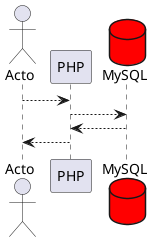 @startuml diagrama9

actor Acto


Acto --> PHP

database MySQL #Red

PHP --> MySQL

MySQL --> PHP

PHP --> Acto



@enduml